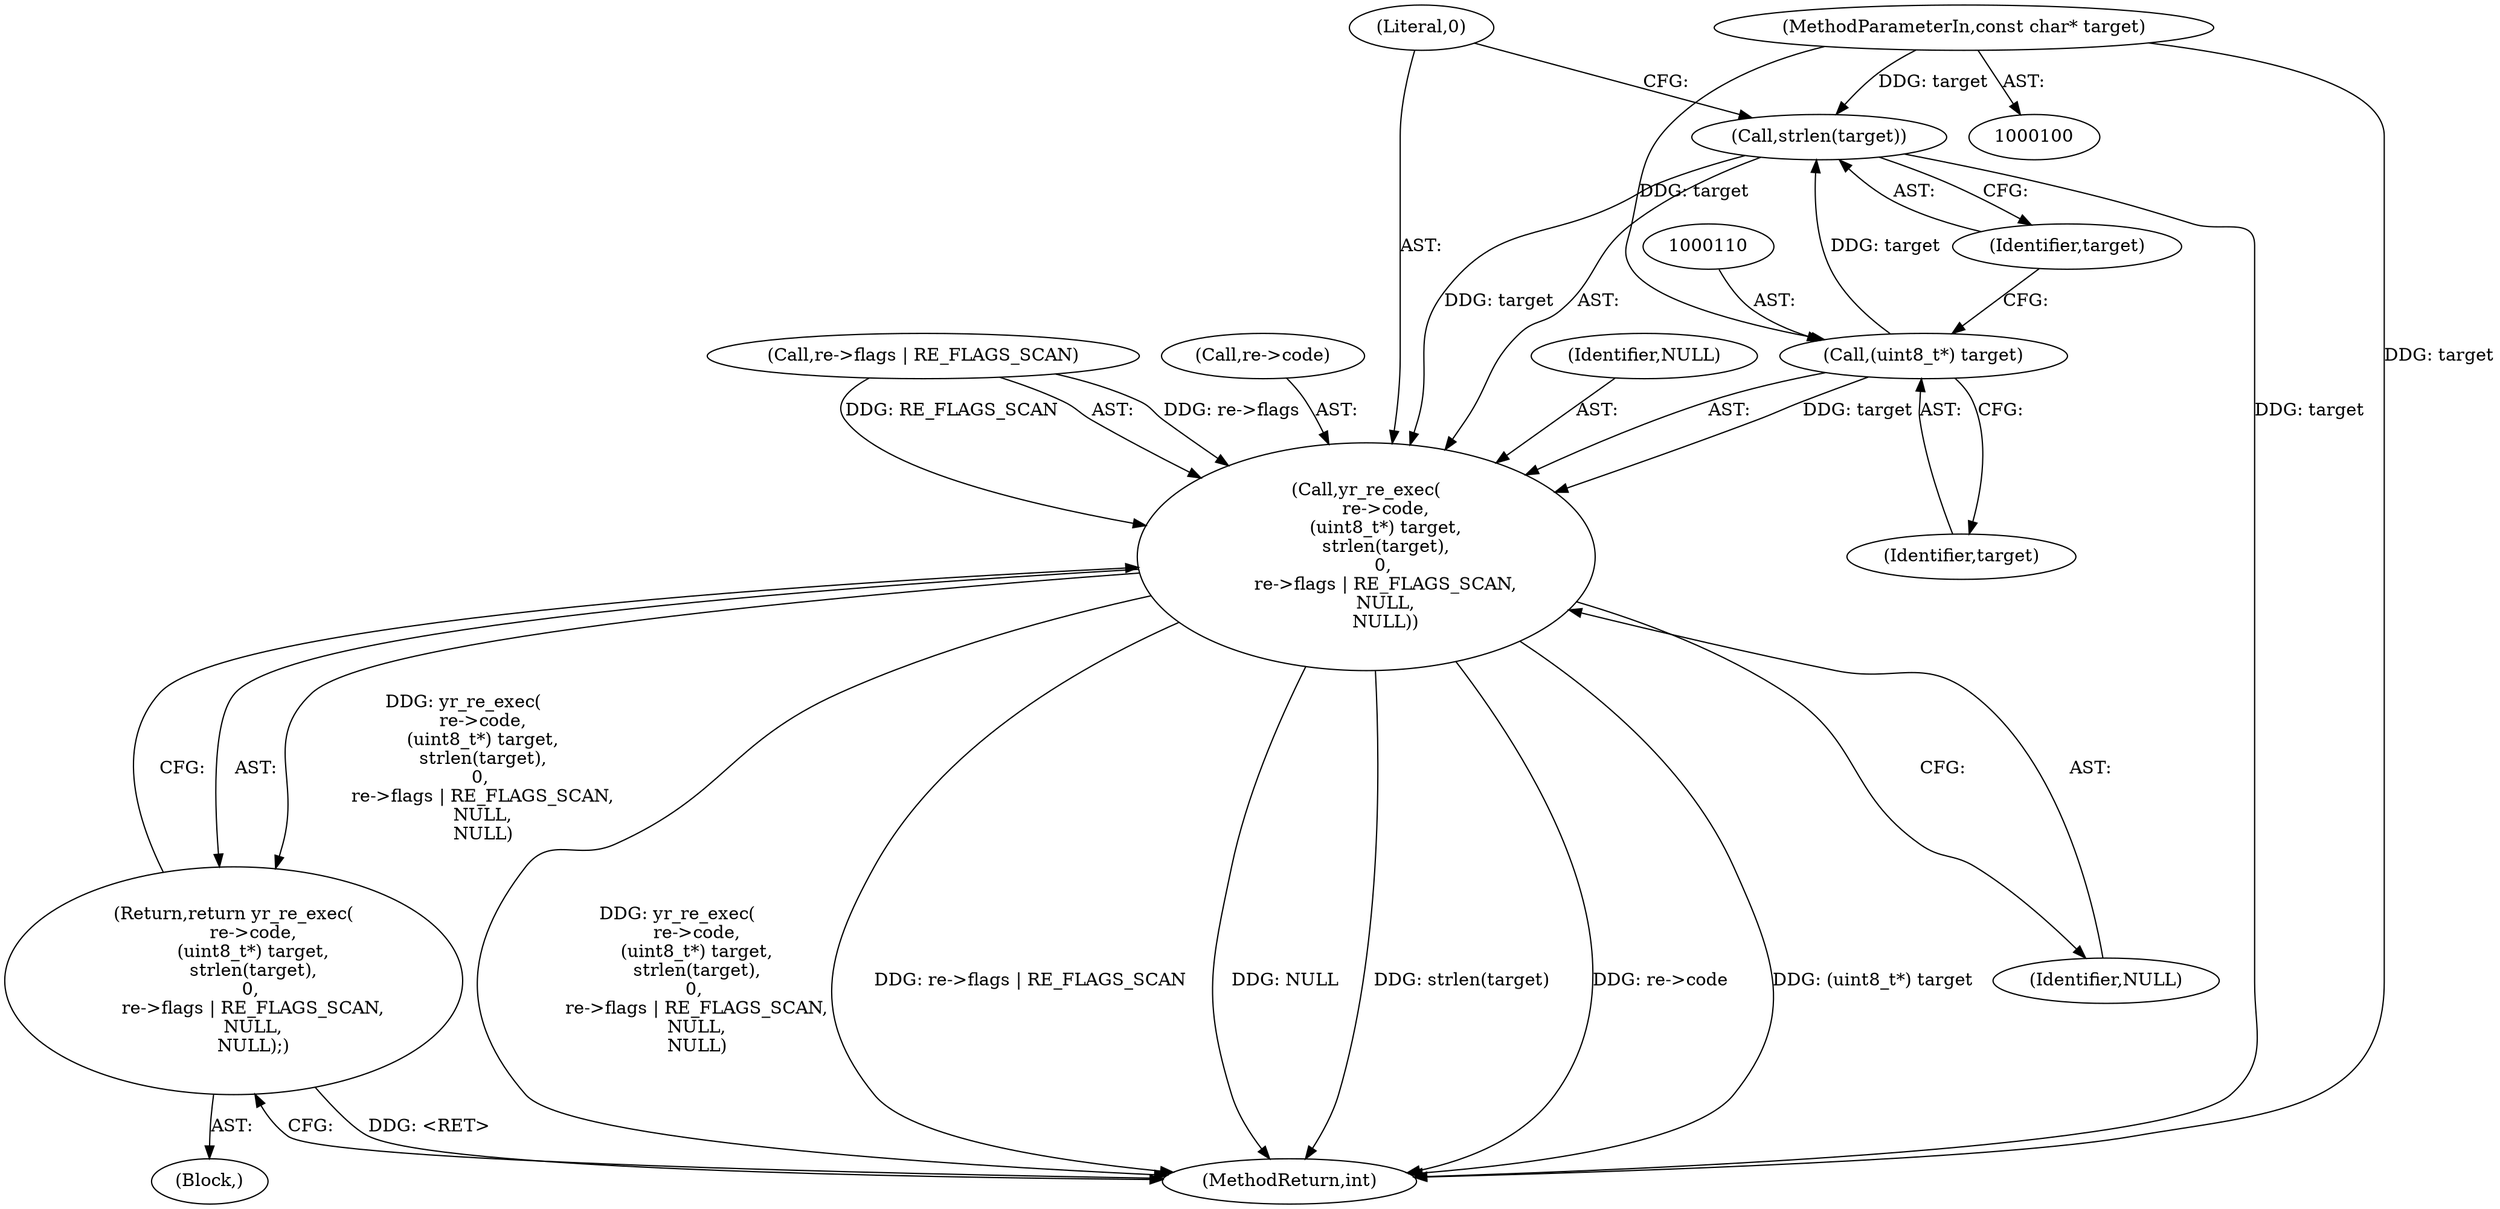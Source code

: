 digraph "0_yara_83d799804648c2a0895d40a19835d9b757c6fa4e_1@API" {
"1000112" [label="(Call,strlen(target))"];
"1000109" [label="(Call,(uint8_t*) target)"];
"1000102" [label="(MethodParameterIn,const char* target)"];
"1000105" [label="(Call,yr_re_exec(\n       re->code,\n       (uint8_t*) target,\n       strlen(target),\n      0,\n       re->flags | RE_FLAGS_SCAN,\n       NULL,\n       NULL))"];
"1000104" [label="(Return,return yr_re_exec(\n       re->code,\n       (uint8_t*) target,\n       strlen(target),\n      0,\n       re->flags | RE_FLAGS_SCAN,\n       NULL,\n       NULL);)"];
"1000120" [label="(Identifier,NULL)"];
"1000109" [label="(Call,(uint8_t*) target)"];
"1000113" [label="(Identifier,target)"];
"1000111" [label="(Identifier,target)"];
"1000115" [label="(Call,re->flags | RE_FLAGS_SCAN)"];
"1000102" [label="(MethodParameterIn,const char* target)"];
"1000121" [label="(Identifier,NULL)"];
"1000112" [label="(Call,strlen(target))"];
"1000104" [label="(Return,return yr_re_exec(\n       re->code,\n       (uint8_t*) target,\n       strlen(target),\n      0,\n       re->flags | RE_FLAGS_SCAN,\n       NULL,\n       NULL);)"];
"1000103" [label="(Block,)"];
"1000105" [label="(Call,yr_re_exec(\n       re->code,\n       (uint8_t*) target,\n       strlen(target),\n      0,\n       re->flags | RE_FLAGS_SCAN,\n       NULL,\n       NULL))"];
"1000106" [label="(Call,re->code)"];
"1000114" [label="(Literal,0)"];
"1000122" [label="(MethodReturn,int)"];
"1000112" -> "1000105"  [label="AST: "];
"1000112" -> "1000113"  [label="CFG: "];
"1000113" -> "1000112"  [label="AST: "];
"1000114" -> "1000112"  [label="CFG: "];
"1000112" -> "1000122"  [label="DDG: target"];
"1000112" -> "1000105"  [label="DDG: target"];
"1000109" -> "1000112"  [label="DDG: target"];
"1000102" -> "1000112"  [label="DDG: target"];
"1000109" -> "1000105"  [label="AST: "];
"1000109" -> "1000111"  [label="CFG: "];
"1000110" -> "1000109"  [label="AST: "];
"1000111" -> "1000109"  [label="AST: "];
"1000113" -> "1000109"  [label="CFG: "];
"1000109" -> "1000105"  [label="DDG: target"];
"1000102" -> "1000109"  [label="DDG: target"];
"1000102" -> "1000100"  [label="AST: "];
"1000102" -> "1000122"  [label="DDG: target"];
"1000105" -> "1000104"  [label="AST: "];
"1000105" -> "1000121"  [label="CFG: "];
"1000106" -> "1000105"  [label="AST: "];
"1000114" -> "1000105"  [label="AST: "];
"1000115" -> "1000105"  [label="AST: "];
"1000120" -> "1000105"  [label="AST: "];
"1000121" -> "1000105"  [label="AST: "];
"1000104" -> "1000105"  [label="CFG: "];
"1000105" -> "1000122"  [label="DDG: yr_re_exec(\n       re->code,\n       (uint8_t*) target,\n       strlen(target),\n      0,\n       re->flags | RE_FLAGS_SCAN,\n       NULL,\n       NULL)"];
"1000105" -> "1000122"  [label="DDG: re->flags | RE_FLAGS_SCAN"];
"1000105" -> "1000122"  [label="DDG: NULL"];
"1000105" -> "1000122"  [label="DDG: strlen(target)"];
"1000105" -> "1000122"  [label="DDG: re->code"];
"1000105" -> "1000122"  [label="DDG: (uint8_t*) target"];
"1000105" -> "1000104"  [label="DDG: yr_re_exec(\n       re->code,\n       (uint8_t*) target,\n       strlen(target),\n      0,\n       re->flags | RE_FLAGS_SCAN,\n       NULL,\n       NULL)"];
"1000115" -> "1000105"  [label="DDG: re->flags"];
"1000115" -> "1000105"  [label="DDG: RE_FLAGS_SCAN"];
"1000104" -> "1000103"  [label="AST: "];
"1000122" -> "1000104"  [label="CFG: "];
"1000104" -> "1000122"  [label="DDG: <RET>"];
}
